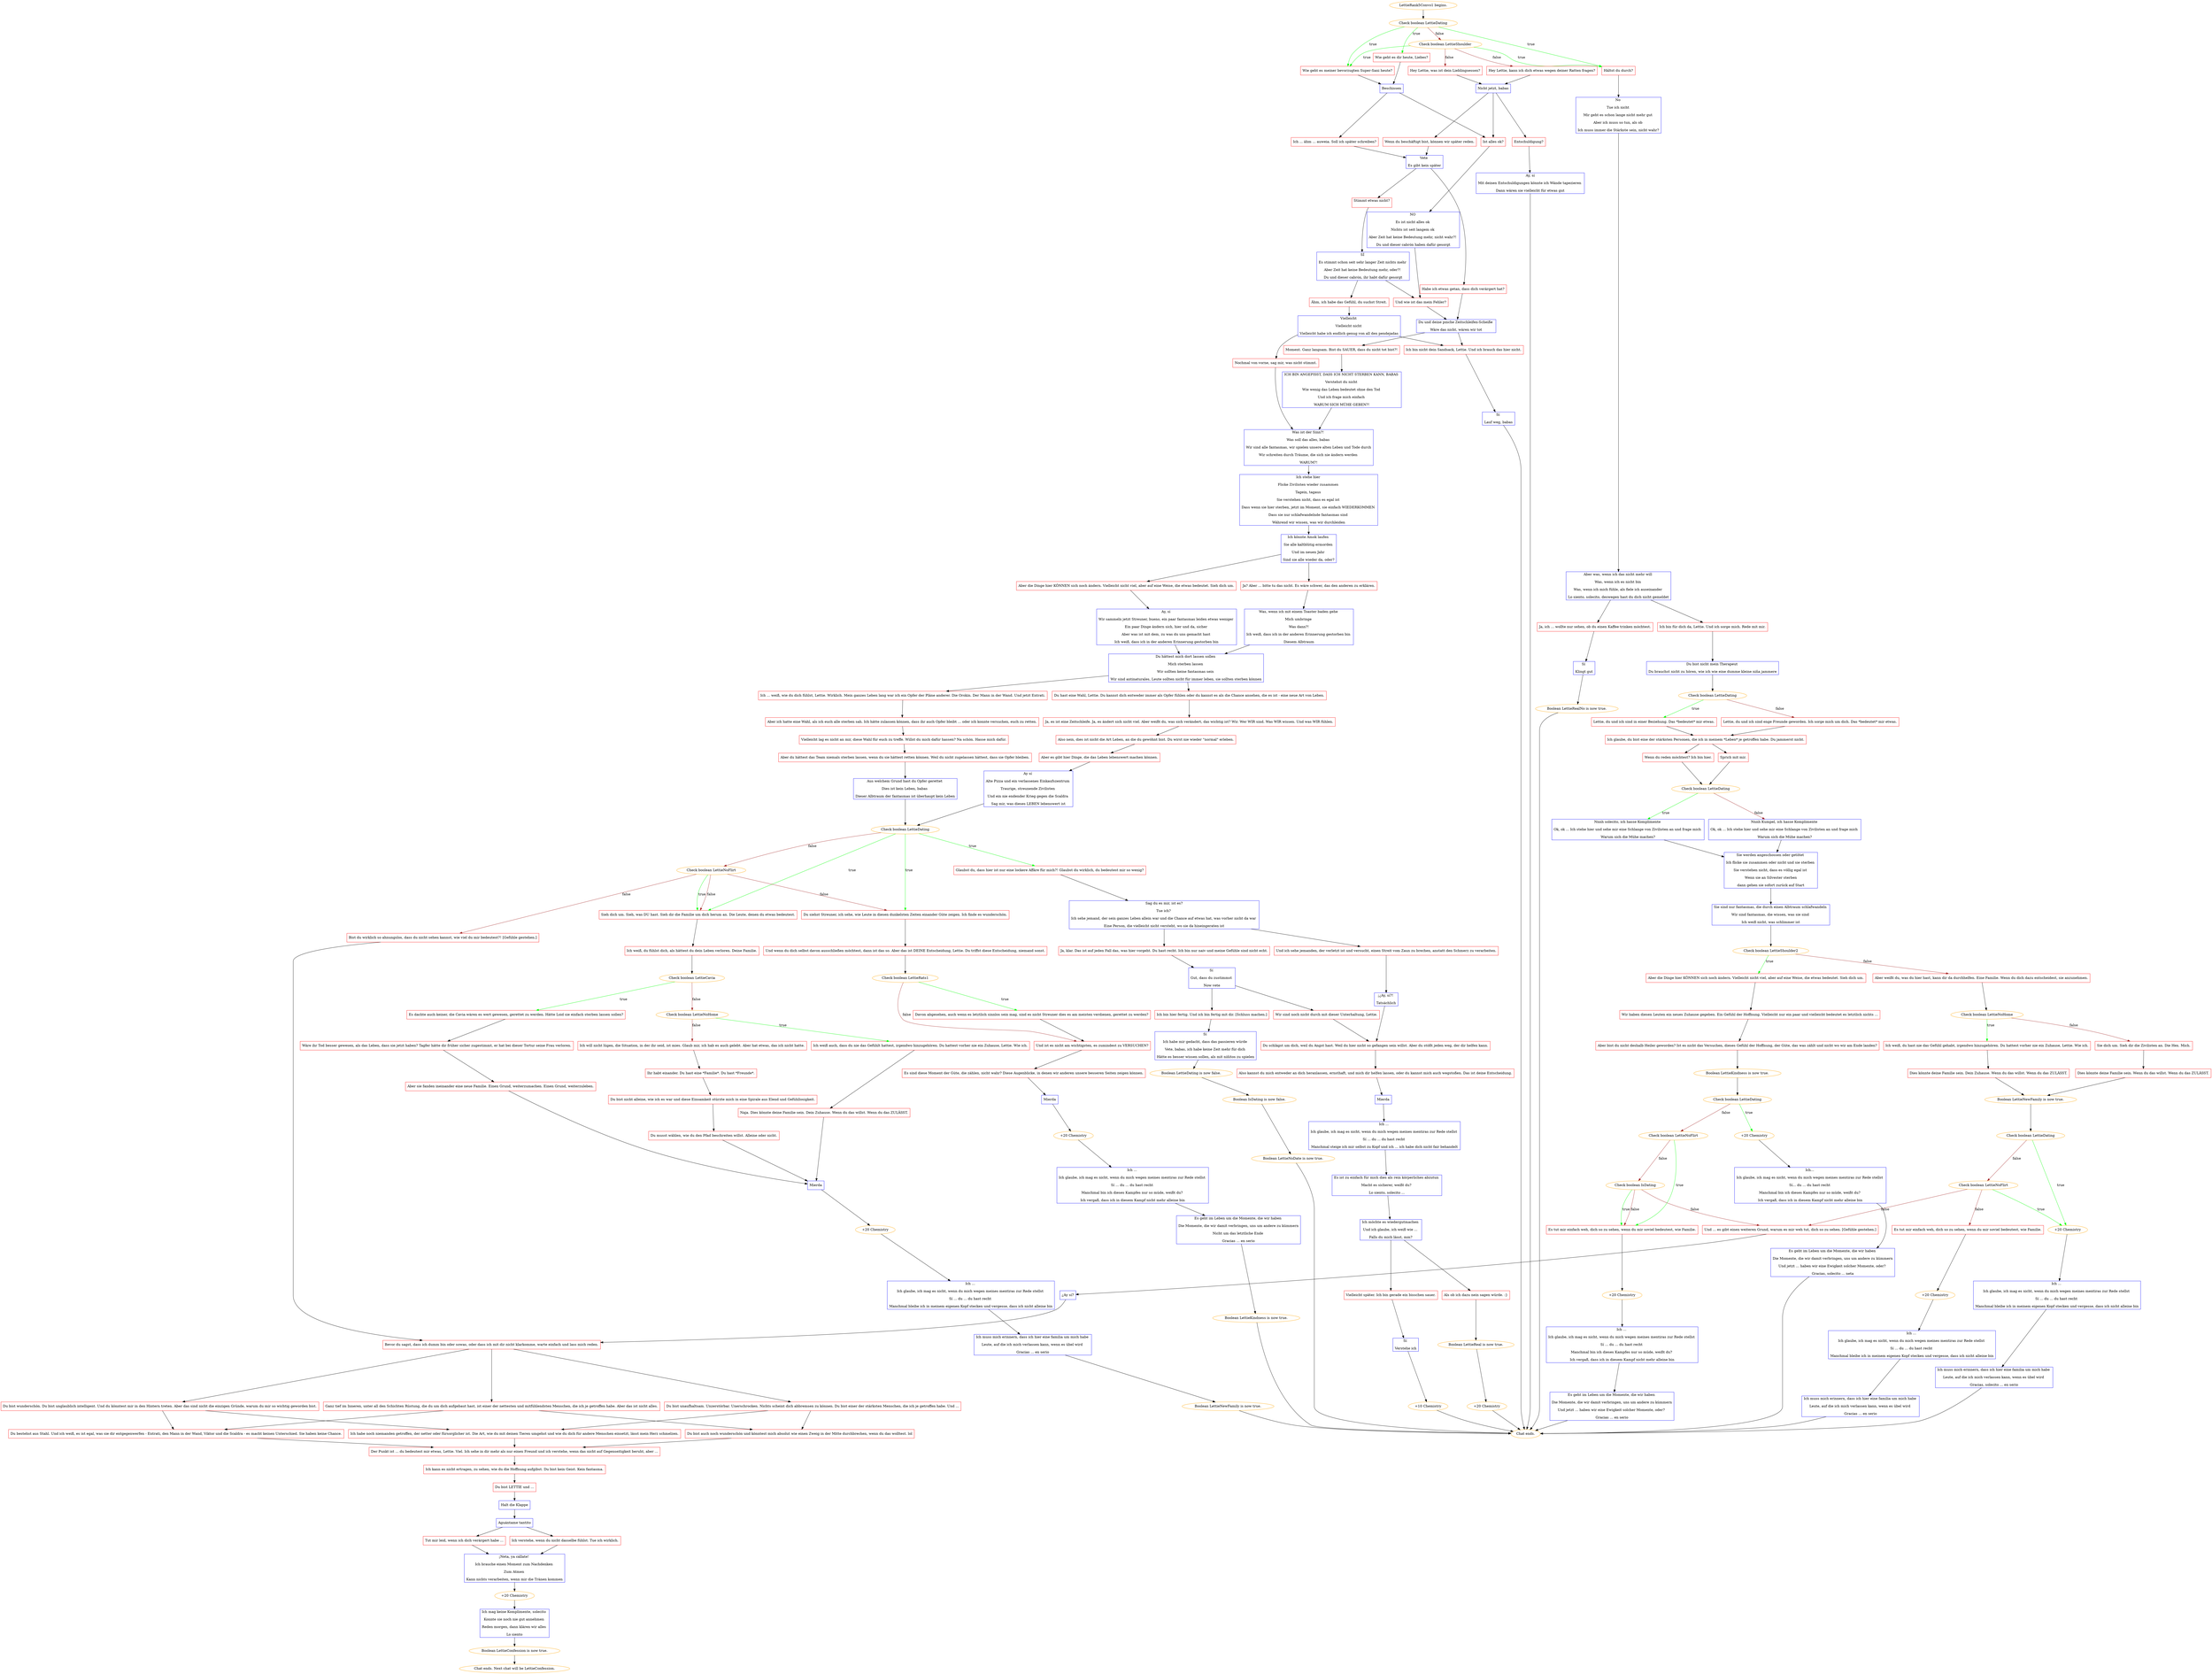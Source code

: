 digraph {
	"LettieRank5Convo1 begins." [color=orange];
		"LettieRank5Convo1 begins." -> j1469346148;
	j1469346148 [label="Check boolean LettieDating",color=orange];
		j1469346148 -> j1083380538 [label=true,color=green];
		j1469346148 -> j1195659664 [label=true,color=green];
		j1469346148 -> j939890087 [label=true,color=green];
		j1469346148 -> j3933229792 [label=false,color=brown];
	j1083380538 [label="Hältst du durch?",shape=box,color=red];
		j1083380538 -> j408362444;
	j1195659664 [label="Wie geht es dir heute, Liebes?",shape=box,color=red];
		j1195659664 -> j2199705032;
	j939890087 [label="Wie geht es meiner bevorzugten Super-Sani heute?",shape=box,color=red];
		j939890087 -> j2199705032;
	j3933229792 [label="Check boolean LettieShoulder",color=orange];
		j3933229792 -> j1083380538 [label=true,color=green];
		j3933229792 -> j939890087 [label=true,color=green];
		j3933229792 -> j3388874271 [label=false,color=brown];
		j3933229792 -> j3953313566 [label=false,color=brown];
	j408362444 [label="No 
Tue ich nicht 
Mir geht es schon lange nicht mehr gut 
Aber ich muss so tun, als ob 
Ich muss immer die Stärkste sein, nicht wahr?",shape=box,color=blue];
		j408362444 -> j4149583338;
	j2199705032 [label="Beschissen",shape=box,color=blue];
		j2199705032 -> j864439063;
		j2199705032 -> j1757600985;
	j3388874271 [label="Hey Lettie, kann ich dich etwas wegen deiner Ratten fragen?",shape=box,color=red];
		j3388874271 -> j602172705;
	j3953313566 [label="Hey Lettie, was ist dein Lieblingsessen?",shape=box,color=red];
		j3953313566 -> j602172705;
	j4149583338 [label="Aber was, wenn ich das nicht mehr will 
Was, wenn ich es nicht bin 
Was, wenn ich mich fühle, als fiele ich auseinander 
Lo siento, solecito, deswegen hast du dich nicht gemeldet",shape=box,color=blue];
		j4149583338 -> j4187050049;
		j4149583338 -> j1966928115;
	j864439063 [label="Ist alles ok?",shape=box,color=red];
		j864439063 -> j2917893937;
	j1757600985 [label="Ich ... ähm ... auweia. Soll ich später schreiben?",shape=box,color=red];
		j1757600985 -> j2058489617;
	j602172705 [label="Nicht jetzt, babas",shape=box,color=blue];
		j602172705 -> j864439063;
		j602172705 -> j3860437704;
		j602172705 -> j569772472;
	j4187050049 [label="Ja, ich ... wollte nur sehen, ob du einen Kaffee trinken möchtest.",shape=box,color=red];
		j4187050049 -> j3048148781;
	j1966928115 [label="Ich bin für dich da, Lettie. Und ich sorge mich. Rede mit mir.",shape=box,color=red];
		j1966928115 -> j422183468;
	j2917893937 [label="NO 
Es ist nicht alles ok 
Nichts ist seit langem ok 
Aber Zeit hat keine Bedeutung mehr, nicht wahr?! 
Du und dieser cabrón haben dafür gesorgt",shape=box,color=blue];
		j2917893937 -> j3185602128;
	j2058489617 [label="Vete 
Es gibt kein später",shape=box,color=blue];
		j2058489617 -> j1337588079;
		j2058489617 -> j1861562260;
	j3860437704 [label="Wenn du beschäftigt bist, können wir später reden.",shape=box,color=red];
		j3860437704 -> j2058489617;
	j569772472 [label="Entschuldigung?",shape=box,color=red];
		j569772472 -> j3220656024;
	j3048148781 [label="Sí 
Klingt gut",shape=box,color=blue];
		j3048148781 -> j1195005912;
	j422183468 [label="Du bist nicht mein Therapeut 
Du brauchst nicht zu hören, wie ich wie eine dumme kleine niña jammere",shape=box,color=blue];
		j422183468 -> j3717407868;
	j3185602128 [label="Und wie ist das mein Fehler?",shape=box,color=red];
		j3185602128 -> j767310168;
	j1337588079 [label="Habe ich etwas getan, dass dich verärgert hat?",shape=box,color=red];
		j1337588079 -> j767310168;
	j1861562260 [label="Stimmt etwas nicht?
",shape=box,color=red];
		j1861562260 -> j1367604540;
	j3220656024 [label="Ay, sí
Mit deinen Entschuldigungen könnte ich Wände tapezieren 
Dann wären sie vielleicht für etwas gut",shape=box,color=blue];
		j3220656024 -> "Chat ends.";
	j1195005912 [label="Boolean LettieRealNo is now true.",color=orange];
		j1195005912 -> "Chat ends.";
	j3717407868 [label="Check boolean LettieDating",color=orange];
		j3717407868 -> j3164142822 [label=true,color=green];
		j3717407868 -> j2448811656 [label=false,color=brown];
	j767310168 [label="Du und deine pinche Zeitschleifen-Scheiße 
Wäre das nicht, wären wir tot",shape=box,color=blue];
		j767310168 -> j1319397388;
		j767310168 -> j568914793;
	j1367604540 [label="SÍ 
Es stimmt schon seit sehr langer Zeit nichts mehr 
Aber Zeit hat keine Bedeutung mehr, oder?! 
Du und dieser cabrón, ihr habt dafür gesorgt",shape=box,color=blue];
		j1367604540 -> j3185602128;
		j1367604540 -> j4178234443;
	"Chat ends." [color=orange];
	j3164142822 [label="Lettie, du und ich sind in einer Beziehung. Das *bedeutet* mir etwas.",shape=box,color=red];
		j3164142822 -> j3886470879;
	j2448811656 [label="Lettie, du und ich sind enge Freunde geworden. Ich sorge mich um dich. Das *bedeutet* mir etwas.",shape=box,color=red];
		j2448811656 -> j3886470879;
	j1319397388 [label="Moment. Ganz langsam. Bist du SAUER, dass du nicht tot bist?!",shape=box,color=red];
		j1319397388 -> j231286339;
	j568914793 [label="Ich bin nicht dein Sandsack, Lettie. Und ich brauch das hier nicht.",shape=box,color=red];
		j568914793 -> j3412019995;
	j4178234443 [label="Ähm, ich habe das Gefühl, du suchst Streit.",shape=box,color=red];
		j4178234443 -> j1238850756;
	j3886470879 [label="Ich glaube, du bist eine der stärksten Personen, die ich in meinem *Leben* je getroffen habe. Du jammerst nicht.",shape=box,color=red];
		j3886470879 -> j998667689;
		j3886470879 -> j2999885020;
	j231286339 [label="ICH BIN ANGEPISST, DASS ICH NICHT STERBEN KANN, BABAS 
Verstehst du nicht 
Wie wenig das Leben bedeutet ohne den Tod 
Und ich frage mich einfach 
WARUM SICH MÜHE GEBEN?!",shape=box,color=blue];
		j231286339 -> j1921430116;
	j3412019995 [label="Sí 
Lauf weg, babas",shape=box,color=blue];
		j3412019995 -> "Chat ends.";
	j1238850756 [label="Vielleicht 
Vielleicht nicht 
Vielleicht habe ich endlich genug von all den pendejadas",shape=box,color=blue];
		j1238850756 -> j1730405078;
		j1238850756 -> j568914793;
	j998667689 [label="Wenn du reden möchtest? Ich bin hier.",shape=box,color=red];
		j998667689 -> j2943419579;
	j2999885020 [label="Sprich mit mir.",shape=box,color=red];
		j2999885020 -> j2943419579;
	j1921430116 [label="Was ist der Sinn?! 
Was soll das alles, babas 
Wir sind alle fantasmas, wir spielen unsere alten Leben und Tode durch
Wir schreiten durch Träume, die sich nie ändern werden 
WARUM?!",shape=box,color=blue];
		j1921430116 -> j676693765;
	j1730405078 [label="Nochmal von vorne, sag mir, was nicht stimmt.",shape=box,color=red];
		j1730405078 -> j1921430116;
	j2943419579 [label="Check boolean LettieDating",color=orange];
		j2943419579 -> j2307763522 [label=true,color=green];
		j2943419579 -> j107511033 [label=false,color=brown];
	j676693765 [label="Ich stehe hier 
Flicke Zivilisten wieder zusammen 
Tagein, tagaus 
Sie verstehen nicht, dass es egal ist 
Dass wenn sie hier sterben, jetzt im Moment, sie einfach WIEDERKOMMEN 
Dass sie nur schlafwandelnde fantasmas sind 
Während wir wissen, was wir durchleiden",shape=box,color=blue];
		j676693765 -> j659264160;
	j2307763522 [label="Nnnh solecito, ich hasse Komplimente 
Ok, ok ... Ich stehe hier und sehe mir eine Schlange von Zivilisten an und frage mich 
Warum sich die Mühe machen?",shape=box,color=blue];
		j2307763522 -> j1997921241;
	j107511033 [label="Nnnh Kumpel, ich hasse Komplimente 
Ok, ok ... Ich stehe hier und sehe mir eine Schlange von Zivilisten an und frage mich 
Warum sich die Mühe machen?",shape=box,color=blue];
		j107511033 -> j1997921241;
	j659264160 [label="Ich könnte Amok laufen 
Sie alle kaltblütig ermorden 
Und im neuen Jahr 
Sind sie alle wieder da, oder?",shape=box,color=blue];
		j659264160 -> j121630751;
		j659264160 -> j3663772896;
	j1997921241 [label="Sie werden angeschossen oder getötet 
Ich flicke sie zusammen oder nicht und sie sterben 
Sie verstehen nicht, dass es völlig egal ist 
Wenn sie an Silvester sterben
dann gehen sie sofort zurück auf Start",shape=box,color=blue];
		j1997921241 -> j3702525716;
	j121630751 [label="Ja? Aber ... bitte tu das nicht. Es wäre schwer, das den anderen zu erklären.",shape=box,color=red];
		j121630751 -> j581400416;
	j3663772896 [label="Aber die Dinge hier KÖNNEN sich noch ändern. Vielleicht nicht viel, aber auf eine Weise, die etwas bedeutet. Sieh dich um.",shape=box,color=red];
		j3663772896 -> j1124433109;
	j3702525716 [label="Sie sind nur fantasmas, die durch einen Albtraum schlafwandeln 
Wir sind fantasmas, die wissen, was sie sind 
Ich weiß nicht, was schlimmer ist",shape=box,color=blue];
		j3702525716 -> j3958753546;
	j581400416 [label="Was, wenn ich mit einem Toaster baden gehe 
Mich umbringe 
Was dann?!
Ich weiß, dass ich in der anderen Erinnerung gestorben bin 
Diesem Albtraum",shape=box,color=blue];
		j581400416 -> j2645639351;
	j1124433109 [label="Ay, sí 
Wir sammeln jetzt Streuner, bueno, ein paar fantasmas leiden etwas weniger 
Ein paar Dinge ändern sich, hier und da, sicher 
Aber was ist mit dem, zu was du uns gemacht hast 
Ich weiß, dass ich in der anderen Erinnerung gestorben bin",shape=box,color=blue];
		j1124433109 -> j2645639351;
	j3958753546 [label="Check boolean LettieShoulder2",color=orange];
		j3958753546 -> j1609408023 [label=true,color=green];
		j3958753546 -> j697096895 [label=false,color=brown];
	j2645639351 [label="Du hättest mich dort lassen sollen 
Mich sterben lassen 
Wir sollten keine fantasmas sein 
Wir sind antinaturales, Leute sollten nicht für immer leben, sie sollten sterben können",shape=box,color=blue];
		j2645639351 -> j3624512801;
		j2645639351 -> j3592080005;
	j1609408023 [label="Aber die Dinge hier KÖNNEN sich noch ändern. Vielleicht nicht viel, aber auf eine Weise, die etwas bedeutet. Sieh dich um.",shape=box,color=red];
		j1609408023 -> j2451785954;
	j697096895 [label="Aber weißt du, was du hier hast, kann dir da durchhelfen. Eine Familie. Wenn du dich dazu entscheidest, sie anzunehmen.",shape=box,color=red];
		j697096895 -> j2837183612;
	j3624512801 [label="Ich ... weiß, wie du dich fühlst, Lettie. Wirklich. Mein ganzes Leben lang war ich ein Opfer der Pläne anderer. Die Orokin. Der Mann in der Wand. Und jetzt Entrati.",shape=box,color=red];
		j3624512801 -> j2068114129;
	j3592080005 [label="Du hast eine Wahl, Lettie. Du kannst dich entweder immer als Opfer fühlen oder du kannst es als die Chance ansehen, die es ist - eine neue Art von Leben.",shape=box,color=red];
		j3592080005 -> j1961517479;
	j2451785954 [label="Wir haben diesen Leuten ein neues Zuhause gegeben. Ein Gefühl der Hoffnung. Vielleicht nur ein paar und vielleicht bedeutet es letztlich nichts ...",shape=box,color=red];
		j2451785954 -> j1499649388;
	j2837183612 [label="Check boolean LettieNoHome",color=orange];
		j2837183612 -> j1440930428 [label=true,color=green];
		j2837183612 -> j3597892489 [label=false,color=brown];
	j2068114129 [label="Aber ich hatte eine Wahl, als ich euch alle sterben sah. Ich hätte zulassen können, dass ihr auch Opfer bleibt ... oder ich konnte versuchen, euch zu retten.",shape=box,color=red];
		j2068114129 -> j2418362589;
	j1961517479 [label="Ja, es ist eine Zeitschleife. Ja, es ändert sich nicht viel. Aber weißt du, was sich verändert, das wichtig ist? Wir. Wer WIR sind. Was WIR wissen. Und was WIR fühlen.",shape=box,color=red];
		j1961517479 -> j2663750953;
	j1499649388 [label="Aber bist du nicht deshalb Heiler geworden? Ist es nicht das Versuchen, dieses Gefühl der Hoffnung, der Güte, das was zählt und nicht wo wir am Ende landen?",shape=box,color=red];
		j1499649388 -> j687322874;
	j1440930428 [label="Ich weiß, du hast nie das Gefühl gehabt, irgendwo hinzugehören. Du hattest vorher nie ein Zuhause, Lettie. Wie ich.",shape=box,color=red];
		j1440930428 -> j1906836805;
	j3597892489 [label="Sie dich um. Sieh dir die Zivilisten an. Die Hex. Mich.",shape=box,color=red];
		j3597892489 -> j4291040860;
	j2418362589 [label="Vielleicht lag es nicht an mir, diese Wahl für euch zu treffe. Willst du mich dafür hassen? Na schön. Hasse mich dafür.",shape=box,color=red];
		j2418362589 -> j4277064288;
	j2663750953 [label="Also nein, dies ist nicht die Art Leben, an die du gewöhnt bist. Du wirst nie wieder \"normal\" erleben.",shape=box,color=red];
		j2663750953 -> j2508383451;
	j687322874 [label="Boolean LettieKindness is now true.",color=orange];
		j687322874 -> j3679117757;
	j1906836805 [label="Dies könnte deine Familie sein. Dein Zuhause. Wenn du das willst. Wenn du das ZULÄSST.",shape=box,color=red];
		j1906836805 -> j672275895;
	j4291040860 [label="Dies könnte deine Familie sein. Wenn du das willst. Wenn du das ZULÄSST.",shape=box,color=red];
		j4291040860 -> j672275895;
	j4277064288 [label="Aber du hättest das Team niemals sterben lassen, wenn du sie hättest retten können. Weil du nicht zugelassen hättest, dass sie Opfer bleiben.",shape=box,color=red];
		j4277064288 -> j2936537659;
	j2508383451 [label="Aber es gibt hier Dinge, die das Leben lebenswert machen können.",shape=box,color=red];
		j2508383451 -> j759328156;
	j3679117757 [label="Check boolean LettieDating",color=orange];
		j3679117757 -> j4186996742 [label=true,color=green];
		j3679117757 -> j4054493583 [label=false,color=brown];
	j672275895 [label="Boolean LettieNewFamily is now true.",color=orange];
		j672275895 -> j3188996890;
	j2936537659 [label="Aus welchem Grund hast du Opfer gerettet 
Dies ist kein Leben, babas 
Dieser Albtraum der fantasmas ist überhaupt kein Leben",shape=box,color=blue];
		j2936537659 -> j3120021396;
	j759328156 [label="Ay sí 
Alte Pizza und ein verlassenes Einkaufszentrum 
Traurige, streunende Zivilisten 
Und ein nie endender Krieg gegen die Scaldra 
Sag mir, was dieses LEBEN lebenswert ist",shape=box,color=blue];
		j759328156 -> j3120021396;
	j4186996742 [label="+20 Chemistry",color=orange];
		j4186996742 -> j1382583811;
	j4054493583 [label="Check boolean LettieNoFlirt",color=orange];
		j4054493583 -> j1541076574 [label=true,color=green];
		j4054493583 -> j2101007801 [label=false,color=brown];
	j3188996890 [label="Check boolean LettieDating",color=orange];
		j3188996890 -> j3960779945 [label=true,color=green];
		j3188996890 -> j1744086563 [label=false,color=brown];
	j3120021396 [label="Check boolean LettieDating",color=orange];
		j3120021396 -> j2380716387 [label=true,color=green];
		j3120021396 -> j3398484491 [label=true,color=green];
		j3120021396 -> j4176582786 [label=true,color=green];
		j3120021396 -> j968646835 [label=false,color=brown];
	j1382583811 [label="Ich... 
Ich glaube, ich mag es nicht, wenn du mich wegen meines mentiras zur Rede stellst 
Sí... du ... du hast recht 
Manchmal bin ich dieses Kampfes nur so müde, weißt du? 
Ich vergaß, dass ich in diesem Kampf nicht mehr alleine bin",shape=box,color=blue];
		j1382583811 -> j3294244661;
	j1541076574 [label="Es tut mir einfach weh, dich so zu sehen, wenn du mir soviel bedeutest, wie Familie.",shape=box,color=red];
		j1541076574 -> j4191262645;
	j2101007801 [label="Check boolean IsDating",color=orange];
		j2101007801 -> j1541076574 [label=true,color=green];
		j2101007801 -> j1541076574 [label=false,color=brown];
		j2101007801 -> j3551722572 [label=false,color=brown];
	j3960779945 [label="+20 Chemistry",color=orange];
		j3960779945 -> j3509719285;
	j1744086563 [label="Check boolean LettieNoFlirt",color=orange];
		j1744086563 -> j3960779945 [label=true,color=green];
		j1744086563 -> j1632200505 [label=false,color=brown];
		j1744086563 -> j3551722572 [label=false,color=brown];
	j2380716387 [label="Glaubst du, dass hier ist nur eine lockere Affäre für mich?! Glaubst du wirklich, du bedeutest mir so wenig?",shape=box,color=red];
		j2380716387 -> j3221789297;
	j3398484491 [label="Sieh dich um. Sieh, was DU hast. Sieh dir die Familie um dich herum an. Die Leute, denen du etwas bedeutest.",shape=box,color=red];
		j3398484491 -> j675316327;
	j4176582786 [label="Du siehst Streuner, ich sehe, wie Leute in diesen dunkelsten Zeiten einander Güte zeigen. Ich finde es wunderschön.",shape=box,color=red];
		j4176582786 -> j304908861;
	j968646835 [label="Check boolean LettieNoFlirt",color=orange];
		j968646835 -> j3398484491 [label=true,color=green];
		j968646835 -> j3398484491 [label=false,color=brown];
		j968646835 -> j4176582786 [label=false,color=brown];
		j968646835 -> j2211840385 [label=false,color=brown];
	j3294244661 [label="Es geht im Leben um die Momente, die wir haben 
Die Momente, die wir damit verbringen, uns um andere zu kümmern
Und jetzt ... haben wir eine Ewigkeit solcher Momente, oder? 
Gracias, solecito ... neta",shape=box,color=blue];
		j3294244661 -> "Chat ends.";
	j4191262645 [label="+20 Chemistry",color=orange];
		j4191262645 -> j1947437563;
	j3551722572 [label="Und ... es gibt einen weiteren Grund, warum es mir weh tut, dich so zu sehen. [Gefühle gestehen.]",shape=box,color=red];
		j3551722572 -> j1652856998;
	j3509719285 [label="Ich ... 
Ich glaube, ich mag es nicht, wenn du mich wegen meines mentiras zur Rede stellst 
Sí ... du ... du hast recht 
Manchmal bleibe ich in meinem eigenen Kopf stecken und vergesse, dass ich nicht alleine bin",shape=box,color=blue];
		j3509719285 -> j2161244435;
	j1632200505 [label="Es tut mir einfach weh, dich so zu sehen, wenn du mir soviel bedeutest, wie Familie.",shape=box,color=red];
		j1632200505 -> j3564966737;
	j3221789297 [label="Sag du es mir, ist es?
Tue ich? 
Ich sehe jemand, der sein ganzes Leben allein war und die Chance auf etwas hat, was vorher nicht da war 
Eine Person, die vielleicht nicht versteht, wo sie da hineingeraten ist",shape=box,color=blue];
		j3221789297 -> j2359270092;
		j3221789297 -> j2050255175;
	j675316327 [label="Ich weiß, du fühlst dich, als hättest du dein Leben verloren. Deine Familie.",shape=box,color=red];
		j675316327 -> j2017082177;
	j304908861 [label="Und wenn du dich selbst davon ausschließen möchtest, dann ist das so. Aber das ist DEINE Entscheidung, Lettie. Du triffst diese Entscheidung, niemand sonst.",shape=box,color=red];
		j304908861 -> j3313996384;
	j2211840385 [label="Bist du wirklich so ahnungslos, dass du nicht sehen kannst, wie viel du mir bedeutest?! [Gefühle gestehen.]",shape=box,color=red];
		j2211840385 -> j1072428483;
	j1947437563 [label="Ich ... 
Ich glaube, ich mag es nicht, wenn du mich wegen meines mentiras zur Rede stellst 
Sí ... du ... du hast recht 
Manchmal bin ich dieses Kampfes nur so müde, weißt du? 
Ich vergaß, dass ich in diesem Kampf nicht mehr alleine bin",shape=box,color=blue];
		j1947437563 -> j4238032323;
	j1652856998 [label="¿Ay sí?",shape=box,color=blue];
		j1652856998 -> j1072428483;
	j2161244435 [label="Ich muss mich erinnern, dass ich hier eine familia um mich habe 
Leute, auf die ich mich verlassen kann, wenn es übel wird 
Gracias, solecito ... en serio",shape=box,color=blue];
		j2161244435 -> "Chat ends.";
	j3564966737 [label="+20 Chemistry",color=orange];
		j3564966737 -> j814040011;
	j2359270092 [label="Ja, klar. Das ist auf jeden Fall das, was hier vorgeht. Du hast recht. Ich bin nur naiv und meine Gefühle sind nicht echt.",shape=box,color=red];
		j2359270092 -> j1724777123;
	j2050255175 [label="Und ich sehe jemanden, der verletzt ist und versucht, einen Streit vom Zaun zu brechen, anstatt den Schmerz zu verarbeiten.",shape=box,color=red];
		j2050255175 -> j3215355681;
	j2017082177 [label="Check boolean LettieCavia",color=orange];
		j2017082177 -> j198039381 [label=true,color=green];
		j2017082177 -> j1316773623 [label=false,color=brown];
	j3313996384 [label="Check boolean LettieRats1",color=orange];
		j3313996384 -> j1727805413 [label=true,color=green];
		j3313996384 -> j219614818 [label=false,color=brown];
	j1072428483 [label="Bevor du sagst, dass ich dumm bin oder sowas, oder dass ich mit dir nicht klarkomme, warte einfach und lass mich reden.",shape=box,color=red];
		j1072428483 -> j3698569022;
		j1072428483 -> j1586826793;
		j1072428483 -> j1762719257;
	j4238032323 [label="Es geht im Leben um die Momente, die wir haben 
Die Momente, die wir damit verbringen, uns um andere zu kümmern
Und jetzt ... haben wir eine Ewigkeit solcher Momente, oder? 
Gracias ... en serio",shape=box,color=blue];
		j4238032323 -> "Chat ends.";
	j814040011 [label="Ich ... 
Ich glaube, ich mag es nicht, wenn du mich wegen meines mentiras zur Rede stellst 
Sí ... du ... du hast recht 
Manchmal bleibe ich in meinem eigenen Kopf stecken und vergesse, dass ich nicht alleine bin",shape=box,color=blue];
		j814040011 -> j4016062140;
	j1724777123 [label="Sí 
Gut, dass du zustimmst 
Now vete",shape=box,color=blue];
		j1724777123 -> j1312280969;
		j1724777123 -> j876122333;
	j3215355681 [label="¡¿Ay, sí?! 
Tatsächlich",shape=box,color=blue];
		j3215355681 -> j1814166443;
	j198039381 [label="Es dachte auch keiner, die Cavia wären es wert gewesen, gerettet zu werden. Hätte Loid sie einfach sterben lassen sollen?",shape=box,color=red];
		j198039381 -> j3622953228;
	j1316773623 [label="Check boolean LettieNoHome",color=orange];
		j1316773623 -> j3322079376 [label=true,color=green];
		j1316773623 -> j2792620042 [label=false,color=brown];
	j1727805413 [label="Davon abgesehen, auch wenn es letztlich sinnlos sein mag, sind es nicht Streuner dies es am meisten verdienen, gerettet zu werden?",shape=box,color=red];
		j1727805413 -> j219614818;
	j219614818 [label="Und ist es nicht am wichtigsten, es zumindest zu VERSUCHEN?",shape=box,color=red];
		j219614818 -> j1703190975;
	j3698569022 [label="Du bist wunderschön. Du bist unglaublich intelligent. Und du könntest mir in den Hintern treten. Aber das sind nicht die einzigen Gründe, warum du mir so wichtig geworden bist.",shape=box,color=red];
		j3698569022 -> j1034771305;
		j3698569022 -> j2767407298;
	j1586826793 [label="Ganz tief im Inneren, unter all den Schichten Rüstung, die du um dich aufgebaut hast, ist einer der nettesten und mitfühlendsten Menschen, die ich je getroffen habe. Aber das ist nicht alles.",shape=box,color=red];
		j1586826793 -> j184818482;
		j1586826793 -> j2767407298;
	j1762719257 [label="Du bist unaufhaltsam. Unzerstörbar. Unerschrocken. Nichts scheint dich abbremsen zu können. Du bist einer der stärksten Menschen, die ich je getroffen habe. Und ...",shape=box,color=red];
		j1762719257 -> j184818482;
		j1762719257 -> j1034771305;
	j4016062140 [label="Ich muss mich erinnern, dass ich hier eine familia um mich habe 
Leute, auf die ich mich verlassen kann, wenn es übel wird 
Gracias ... en serio",shape=box,color=blue];
		j4016062140 -> "Chat ends.";
	j1312280969 [label="Wir sind noch nicht durch mit dieser Unterhaltung, Lettie.",shape=box,color=red];
		j1312280969 -> j1814166443;
	j876122333 [label="Ich bin hier fertig. Und ich bin fertig mit dir. [Schluss machen.]",shape=box,color=red];
		j876122333 -> j1111697141;
	j1814166443 [label="Du schlägst um dich, weil du Angst hast. Weil du hier nicht so gefangen sein willst. Aber du stößt jeden weg, der dir helfen kann.",shape=box,color=red];
		j1814166443 -> j2347965147;
	j3622953228 [label="Wäre ihr Tod besser gewesen, als das Leben, dass sie jetzt haben? Tagfer hätte dir früher sicher zugestimmt, er hat bei dieser Tortur seine Frau verloren.",shape=box,color=red];
		j3622953228 -> j2482502148;
	j3322079376 [label="Ich weiß auch, dass du nie das Gefühlt hattest, irgendwo hinzugehören. Du hattest vorher nie ein Zuhause, Lettie. Wie ich.",shape=box,color=red];
		j3322079376 -> j3578155981;
	j2792620042 [label="Ich will nicht lügen, die Situation, in der ihr seid, ist mies. Glaub mir, ich hab es auch gelebt. Aber hat etwas, das ich nicht hatte.",shape=box,color=red];
		j2792620042 -> j391477184;
	j1703190975 [label="Es sind diese Moment der Güte, die zählen, nicht wahr? Diese Augenblicke, in denen wir anderen unsere besseren Seiten zeigen können.",shape=box,color=red];
		j1703190975 -> j1625377235;
	j1034771305 [label="Ich habe noch niemanden getroffen, der netter oder fürsorglicher ist. Die Art, wie du mit deinen Tieren umgehst und wie du dich für andere Menschen einsetzt, lässt mein Herz schmelzen.",shape=box,color=red];
		j1034771305 -> j966429804;
	j2767407298 [label="Du bestehst aus Stahl. Und ich weiß, es ist egal, was sie dir entgegenwerfen - Entrati, den Mann in der Wand, Viktor und die Scaldra - es macht keinen Unterschied. Sie haben keine Chance.",shape=box,color=red];
		j2767407298 -> j966429804;
	j184818482 [label="Du bist auch noch wunderschön und könntest mich absolut wie einen Zweig in der Mitte durchbrechen, wenn du das wolltest. lol",shape=box,color=red];
		j184818482 -> j966429804;
	j1111697141 [label="Sí 
Ich habe mir gedacht, dass das passieren würde 
Vete, babas, ich habe keine Zeit mehr für dich 
Hätte es besser wissen sollen, als mit niñitos zu spielen",shape=box,color=blue];
		j1111697141 -> j2548450594;
	j2347965147 [label="Also kannst du mich entweder an dich heranlassen, ernsthaft, und mich dir helfen lassen, oder du kannst mich auch wegstoßen. Das ist deine Entscheidung.",shape=box,color=red];
		j2347965147 -> j1048036566;
	j2482502148 [label="Aber sie fanden ineinander eine neue Familie. Einen Grund, weiterzumachen. Einen Grund, weiterzuleben.",shape=box,color=red];
		j2482502148 -> j3286420269;
	j3578155981 [label="Naja. Dies könnte deine Familie sein. Dein Zuhause. Wenn du das willst. Wenn du das ZULÄSST.",shape=box,color=red];
		j3578155981 -> j3286420269;
	j391477184 [label="Ihr habt einander. Du hast eine *Familie*. Du hast *Freunde*.",shape=box,color=red];
		j391477184 -> j3891956287;
	j1625377235 [label="Mierda",shape=box,color=blue];
		j1625377235 -> j1520992409;
	j966429804 [label="Der Punkt ist ... du bedeutest mir etwas, Lettie. Viel. Ich sehe in dir mehr als nur einen Freund und ich verstehe, wenn das nicht auf Gegenseitigkeit beruht, aber ...",shape=box,color=red];
		j966429804 -> j4135614208;
	j2548450594 [label="Boolean LettieDating is now false.",color=orange];
		j2548450594 -> j4086907321;
	j1048036566 [label="Mierda",shape=box,color=blue];
		j1048036566 -> j1442104263;
	j3286420269 [label="Mierda",shape=box,color=blue];
		j3286420269 -> j2363096043;
	j3891956287 [label="Du bist nicht alleine, wie ich es war und diese Einsamkeit stürzte mich in eine Spirale aus Elend und Gefühllosigkeit.",shape=box,color=red];
		j3891956287 -> j2103340145;
	j1520992409 [label="+20 Chemistry",color=orange];
		j1520992409 -> j3795773531;
	j4135614208 [label="Ich kann es nicht ertragen, zu sehen, wie du die Hoffnung aufgibst. Du bist kein Geist. Kein fantasma.",shape=box,color=red];
		j4135614208 -> j1176088510;
	j4086907321 [label="Boolean IsDating is now false.",color=orange];
		j4086907321 -> j2703113057;
	j1442104263 [label="Ich ... 
Ich glaube, ich mag es nicht, wenn du mich wegen meines mentiras zur Rede stellst 
Sí ... du ... du hast recht 
Manchmal steige ich mir selbst zu Kopf und ich ... ich habe dich nicht fair behandelt",shape=box,color=blue];
		j1442104263 -> j1817004502;
	j2363096043 [label="+20 Chemistry",color=orange];
		j2363096043 -> j2185984445;
	j2103340145 [label="Du musst wählen, wie du den Pfad beschreiten willst. Alleine oder nicht.",shape=box,color=red];
		j2103340145 -> j3286420269;
	j3795773531 [label="Ich ... 
Ich glaube, ich mag es nicht, wenn du mich wegen meines mentiras zur Rede stellst 
Sí ... du ... du hast recht 
Manchmal bin ich dieses Kampfes nur so müde, weißt du? 
Ich vergaß, dass ich in diesem Kampf nicht mehr alleine bin",shape=box,color=blue];
		j3795773531 -> j2699669778;
	j1176088510 [label="Du bist LETTIE und ...",shape=box,color=red];
		j1176088510 -> j3537945294;
	j2703113057 [label="Boolean LettieNoDate is now true.",color=orange];
		j2703113057 -> "Chat ends.";
	j1817004502 [label="Es ist zu einfach für mich dies als rein körperliches abzutun 
Macht es sicherer, weißt du? 
Lo siento, solecito ...",shape=box,color=blue];
		j1817004502 -> j2251269158;
	j2185984445 [label="Ich ... 
Ich glaube, ich mag es nicht, wenn du mich wegen meines mentiras zur Rede stellst 
Sí ... du ... du hast recht 
Manchmal bleibe ich in meinem eigenen Kopf stecken und vergesse, dass ich nicht alleine bin",shape=box,color=blue];
		j2185984445 -> j3781159813;
	j2699669778 [label="Es geht im Leben um die Momente, die wir haben 
Die Momente, die wir damit verbringen, uns um andere zu kümmern
Nicht um das letztliche Ende 
Gracias ... en serio",shape=box,color=blue];
		j2699669778 -> j3208138621;
	j3537945294 [label="Halt die Klappe",shape=box,color=blue];
		j3537945294 -> j1081959714;
	j2251269158 [label="Ich möchte es wiedergutmachen 
Und ich glaube, ich weiß wie ... 
Falls du mich lässt, mm?",shape=box,color=blue];
		j2251269158 -> j2560839148;
		j2251269158 -> j3564976437;
	j3781159813 [label="Ich muss mich erinnern, dass ich hier eine familia um mich habe 
Leute, auf die ich mich verlassen kann, wenn es übel wird 
Gracias ... en serio",shape=box,color=blue];
		j3781159813 -> j3419229027;
	j3208138621 [label="Boolean LettieKindness is now true.",color=orange];
		j3208138621 -> "Chat ends.";
	j1081959714 [label="Aguántame tantito",shape=box,color=blue];
		j1081959714 -> j1692090209;
		j1081959714 -> j3851605757;
	j2560839148 [label="Vielleicht später. Ich bin gerade ein bisschen sauer.",shape=box,color=red];
		j2560839148 -> j872714898;
	j3564976437 [label="Als ob ich dazu nein sagen würde. :}",shape=box,color=red];
		j3564976437 -> j1185532220;
	j3419229027 [label="Boolean LettieNewFamily is now true.",color=orange];
		j3419229027 -> "Chat ends.";
	j1692090209 [label="Tut mir leid, wenn ich dich verärgert habe ...",shape=box,color=red];
		j1692090209 -> j1445724611;
	j3851605757 [label="Ich verstehe, wenn du nicht dasselbe fühlst. Tue ich wirklich.",shape=box,color=red];
		j3851605757 -> j1445724611;
	j872714898 [label="Sí 
Verstehe ich",shape=box,color=blue];
		j872714898 -> j1933300832;
	j1185532220 [label="Boolean LettieReal is now true.",color=orange];
		j1185532220 -> j367054140;
	j1445724611 [label="¡Neta, ya cállate! 
Ich brauche einen Moment zum Nachdenken 
Zum Atmen 
Kann nichts verarbeiten, wenn mir die Tränen kommen",shape=box,color=blue];
		j1445724611 -> j572791896;
	j1933300832 [label="+10 Chemistry",color=orange];
		j1933300832 -> "Chat ends.";
	j367054140 [label="+20 Chemistry",color=orange];
		j367054140 -> "Chat ends.";
	j572791896 [label="+20 Chemistry",color=orange];
		j572791896 -> j3686890245;
	j3686890245 [label="Ich mag keine Komplimente, solecito 
Konnte sie noch nie gut annehmen 
Reden morgen, dann klären wir alles 
Lo siento",shape=box,color=blue];
		j3686890245 -> j2564553015;
	j2564553015 [label="Boolean LettieConfession is now true.",color=orange];
		j2564553015 -> "Chat ends. Next chat will be LettieConfession.";
	"Chat ends. Next chat will be LettieConfession." [color=orange];
}
